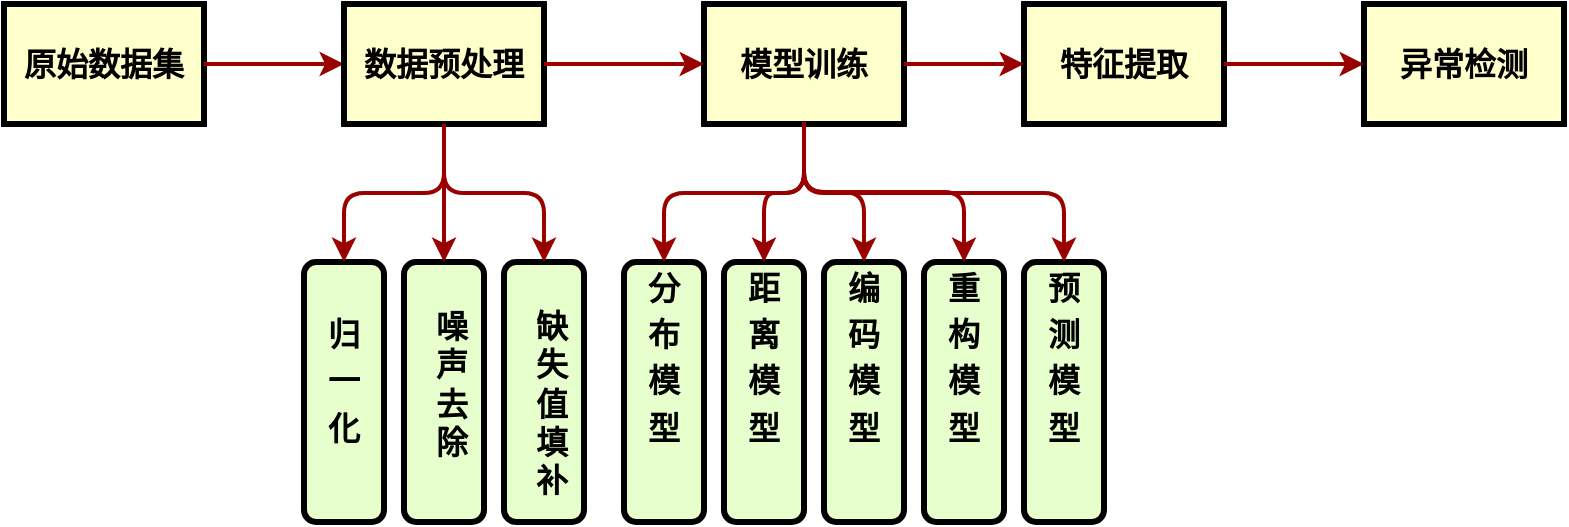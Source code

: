 <mxfile version="22.1.3" type="github">
  <diagram name="Page-1" id="c7558073-3199-34d8-9f00-42111426c3f3">
    <mxGraphModel dx="1386" dy="785" grid="1" gridSize="10" guides="1" tooltips="1" connect="1" arrows="1" fold="1" page="1" pageScale="1" pageWidth="826" pageHeight="1169" background="none" math="0" shadow="0">
      <root>
        <mxCell id="0" />
        <mxCell id="1" parent="0" />
        <mxCell id="4" value="原始数据集" style="whiteSpace=wrap;align=center;verticalAlign=middle;fontStyle=1;strokeWidth=3;fillColor=#FFFFCC;fontSize=16;" parent="1" vertex="1">
          <mxGeometry x="20" y="251" width="100" height="60" as="geometry" />
        </mxCell>
        <mxCell id="37" value="" style="edgeStyle=none;noEdgeStyle=1;strokeColor=#990000;strokeWidth=2" parent="1" source="4" target="3kQ_svPrsNT0NtcjGeUu-101" edge="1">
          <mxGeometry width="100" height="100" relative="1" as="geometry">
            <mxPoint x="280" y="190" as="sourcePoint" />
            <mxPoint x="236" y="281" as="targetPoint" />
          </mxGeometry>
        </mxCell>
        <mxCell id="3kQ_svPrsNT0NtcjGeUu-101" value="数据预处理" style="whiteSpace=wrap;align=center;verticalAlign=middle;fontStyle=1;strokeWidth=3;fillColor=#FFFFCC;fontSize=16;" vertex="1" parent="1">
          <mxGeometry x="190" y="251" width="100" height="60" as="geometry" />
        </mxCell>
        <mxCell id="3kQ_svPrsNT0NtcjGeUu-102" value="&lt;p style=&quot;margin: 4px 0px 0px; font-size: 16px;&quot;&gt;&lt;font style=&quot;font-size: 16px;&quot;&gt;&lt;br&gt;&lt;/font&gt;&lt;/p&gt;&lt;p style=&quot;margin: 4px 0px 0px; font-size: 16px;&quot;&gt;&lt;font style=&quot;font-size: 16px;&quot;&gt;归&lt;/font&gt;&lt;/p&gt;&lt;p style=&quot;margin: 4px 0px 0px; font-size: 16px;&quot;&gt;&lt;font style=&quot;font-size: 16px;&quot;&gt;一&lt;/font&gt;&lt;/p&gt;&lt;p style=&quot;margin: 4px 0px 0px; font-size: 16px;&quot;&gt;&lt;font style=&quot;font-size: 16px;&quot;&gt;化&lt;/font&gt;&lt;/p&gt;&lt;p style=&quot;margin: 0px 0px 0px 8px; font-size: 16px;&quot;&gt;&lt;br&gt;&lt;/p&gt;" style="verticalAlign=middle;align=center;overflow=fill;fontSize=12;fontFamily=Helvetica;html=1;rounded=1;fontStyle=1;strokeWidth=3;fillColor=#E6FFCC" vertex="1" parent="1">
          <mxGeometry x="170" y="380" width="40" height="130" as="geometry" />
        </mxCell>
        <mxCell id="3kQ_svPrsNT0NtcjGeUu-104" value="" style="edgeStyle=elbowEdgeStyle;elbow=vertical;strokeColor=#990000;strokeWidth=2;exitX=0.5;exitY=1;exitDx=0;exitDy=0;" edge="1" parent="1" source="3kQ_svPrsNT0NtcjGeUu-101" target="3kQ_svPrsNT0NtcjGeUu-102">
          <mxGeometry width="100" height="100" relative="1" as="geometry">
            <mxPoint x="614" y="430" as="sourcePoint" />
            <mxPoint x="550" y="430" as="targetPoint" />
          </mxGeometry>
        </mxCell>
        <mxCell id="3kQ_svPrsNT0NtcjGeUu-105" value="模型训练" style="whiteSpace=wrap;align=center;verticalAlign=middle;fontStyle=1;strokeWidth=3;fillColor=#FFFFCC;fontSize=16;" vertex="1" parent="1">
          <mxGeometry x="370" y="251" width="100" height="60" as="geometry" />
        </mxCell>
        <mxCell id="3kQ_svPrsNT0NtcjGeUu-109" value="" style="edgeStyle=elbowEdgeStyle;elbow=horizontal;strokeColor=#990000;strokeWidth=2;exitX=1;exitY=0.5;exitDx=0;exitDy=0;entryX=0;entryY=0.5;entryDx=0;entryDy=0;" edge="1" parent="1" source="3kQ_svPrsNT0NtcjGeUu-101" target="3kQ_svPrsNT0NtcjGeUu-105">
          <mxGeometry width="100" height="100" relative="1" as="geometry">
            <mxPoint x="746" y="381" as="sourcePoint" />
            <mxPoint x="746" y="130" as="targetPoint" />
          </mxGeometry>
        </mxCell>
        <mxCell id="3kQ_svPrsNT0NtcjGeUu-111" value="&lt;p style=&quot;margin: 4px 0px 0px; font-size: 16px;&quot;&gt;&lt;font style=&quot;font-size: 16px;&quot;&gt;&lt;br&gt;&lt;/font&gt;&lt;/p&gt;&lt;p style=&quot;margin: 0px 0px 0px 8px; font-size: 16px;&quot;&gt;噪&lt;/p&gt;&lt;p style=&quot;margin: 0px 0px 0px 8px; font-size: 16px;&quot;&gt;声&lt;/p&gt;&lt;p style=&quot;margin: 0px 0px 0px 8px; font-size: 16px;&quot;&gt;去&lt;/p&gt;&lt;p style=&quot;margin: 0px 0px 0px 8px; font-size: 16px;&quot;&gt;除&lt;/p&gt;" style="verticalAlign=middle;align=center;overflow=fill;fontSize=12;fontFamily=Helvetica;html=1;rounded=1;fontStyle=1;strokeWidth=3;fillColor=#E6FFCC" vertex="1" parent="1">
          <mxGeometry x="220" y="380" width="40" height="130" as="geometry" />
        </mxCell>
        <mxCell id="3kQ_svPrsNT0NtcjGeUu-112" value="" style="edgeStyle=elbowEdgeStyle;elbow=vertical;strokeColor=#990000;strokeWidth=2;exitX=0.5;exitY=1;exitDx=0;exitDy=0;entryX=0.5;entryY=0;entryDx=0;entryDy=0;" edge="1" parent="1" source="3kQ_svPrsNT0NtcjGeUu-101" target="3kQ_svPrsNT0NtcjGeUu-111">
          <mxGeometry width="100" height="100" relative="1" as="geometry">
            <mxPoint x="240" y="321" as="sourcePoint" />
            <mxPoint x="130" y="390" as="targetPoint" />
          </mxGeometry>
        </mxCell>
        <mxCell id="3kQ_svPrsNT0NtcjGeUu-113" value="&lt;p style=&quot;margin: 4px 0px 0px; font-size: 16px;&quot;&gt;&lt;font style=&quot;font-size: 16px;&quot;&gt;&lt;br&gt;&lt;/font&gt;&lt;/p&gt;&lt;p style=&quot;margin: 0px 0px 0px 8px; font-size: 16px;&quot;&gt;缺&lt;/p&gt;&lt;p style=&quot;margin: 0px 0px 0px 8px; font-size: 16px;&quot;&gt;失&lt;/p&gt;&lt;p style=&quot;margin: 0px 0px 0px 8px; font-size: 16px;&quot;&gt;值&lt;/p&gt;&lt;p style=&quot;margin: 0px 0px 0px 8px; font-size: 16px;&quot;&gt;填&lt;/p&gt;&lt;p style=&quot;margin: 0px 0px 0px 8px; font-size: 16px;&quot;&gt;补&lt;/p&gt;" style="verticalAlign=middle;align=center;overflow=fill;fontSize=12;fontFamily=Helvetica;html=1;rounded=1;fontStyle=1;strokeWidth=3;fillColor=#E6FFCC" vertex="1" parent="1">
          <mxGeometry x="270" y="380" width="40" height="130" as="geometry" />
        </mxCell>
        <mxCell id="3kQ_svPrsNT0NtcjGeUu-114" value="" style="edgeStyle=elbowEdgeStyle;elbow=vertical;strokeColor=#990000;strokeWidth=2;exitX=0.5;exitY=1;exitDx=0;exitDy=0;entryX=0.5;entryY=0;entryDx=0;entryDy=0;" edge="1" parent="1" source="3kQ_svPrsNT0NtcjGeUu-101" target="3kQ_svPrsNT0NtcjGeUu-113">
          <mxGeometry width="100" height="100" relative="1" as="geometry">
            <mxPoint x="240" y="321" as="sourcePoint" />
            <mxPoint x="240" y="390" as="targetPoint" />
          </mxGeometry>
        </mxCell>
        <mxCell id="3kQ_svPrsNT0NtcjGeUu-115" value="特征提取" style="whiteSpace=wrap;align=center;verticalAlign=middle;fontStyle=1;strokeWidth=3;fillColor=#FFFFCC;fontSize=16;" vertex="1" parent="1">
          <mxGeometry x="530" y="251.0" width="100" height="60" as="geometry" />
        </mxCell>
        <mxCell id="3kQ_svPrsNT0NtcjGeUu-119" value="异常检测" style="whiteSpace=wrap;align=center;verticalAlign=middle;fontStyle=1;strokeWidth=3;fillColor=#FFFFCC;fontSize=16;" vertex="1" parent="1">
          <mxGeometry x="700" y="251" width="100" height="60" as="geometry" />
        </mxCell>
        <mxCell id="3kQ_svPrsNT0NtcjGeUu-120" value="&lt;p style=&quot;margin: 4px 0px 0px; font-size: 16px;&quot;&gt;分&lt;/p&gt;&lt;p style=&quot;margin: 4px 0px 0px; font-size: 16px;&quot;&gt;布&lt;/p&gt;&lt;p style=&quot;margin: 4px 0px 0px; font-size: 16px;&quot;&gt;模&lt;/p&gt;&lt;p style=&quot;margin: 4px 0px 0px; font-size: 16px;&quot;&gt;型&lt;/p&gt;&lt;p style=&quot;margin: 0px 0px 0px 8px; font-size: 16px;&quot;&gt;&lt;br&gt;&lt;/p&gt;" style="verticalAlign=middle;align=center;overflow=fill;fontSize=12;fontFamily=Helvetica;html=1;rounded=1;fontStyle=1;strokeWidth=3;fillColor=#E6FFCC" vertex="1" parent="1">
          <mxGeometry x="330" y="380" width="40" height="130" as="geometry" />
        </mxCell>
        <mxCell id="3kQ_svPrsNT0NtcjGeUu-121" value="&lt;p style=&quot;margin: 4px 0px 0px; font-size: 16px;&quot;&gt;&lt;span style=&quot;background-color: initial;&quot;&gt;距&lt;/span&gt;&lt;/p&gt;&lt;p style=&quot;margin: 4px 0px 0px; font-size: 16px;&quot;&gt;&lt;span style=&quot;background-color: initial;&quot;&gt;离&lt;/span&gt;&lt;/p&gt;&lt;p style=&quot;margin: 4px 0px 0px; font-size: 16px;&quot;&gt;&lt;span style=&quot;background-color: initial;&quot;&gt;模&lt;/span&gt;&lt;/p&gt;&lt;p style=&quot;margin: 4px 0px 0px; font-size: 16px;&quot;&gt;型&lt;/p&gt;&lt;p style=&quot;margin: 0px 0px 0px 8px; font-size: 16px;&quot;&gt;&lt;br&gt;&lt;/p&gt;" style="verticalAlign=middle;align=center;overflow=fill;fontSize=12;fontFamily=Helvetica;html=1;rounded=1;fontStyle=1;strokeWidth=3;fillColor=#E6FFCC" vertex="1" parent="1">
          <mxGeometry x="380" y="380" width="40" height="130" as="geometry" />
        </mxCell>
        <mxCell id="3kQ_svPrsNT0NtcjGeUu-122" value="&lt;p style=&quot;margin: 4px 0px 0px; font-size: 16px;&quot;&gt;编&lt;/p&gt;&lt;p style=&quot;margin: 4px 0px 0px; font-size: 16px;&quot;&gt;码&lt;/p&gt;&lt;p style=&quot;margin: 4px 0px 0px; font-size: 16px;&quot;&gt;&lt;span style=&quot;background-color: initial;&quot;&gt;模&lt;/span&gt;&lt;/p&gt;&lt;p style=&quot;margin: 4px 0px 0px; font-size: 16px;&quot;&gt;型&lt;/p&gt;&lt;p style=&quot;margin: 0px 0px 0px 8px; font-size: 16px;&quot;&gt;&lt;br&gt;&lt;/p&gt;" style="verticalAlign=middle;align=center;overflow=fill;fontSize=12;fontFamily=Helvetica;html=1;rounded=1;fontStyle=1;strokeWidth=3;fillColor=#E6FFCC" vertex="1" parent="1">
          <mxGeometry x="430" y="380" width="40" height="130" as="geometry" />
        </mxCell>
        <mxCell id="3kQ_svPrsNT0NtcjGeUu-123" value="&lt;p style=&quot;margin: 4px 0px 0px; font-size: 16px;&quot;&gt;重&lt;/p&gt;&lt;p style=&quot;margin: 4px 0px 0px; font-size: 16px;&quot;&gt;构&lt;/p&gt;&lt;p style=&quot;margin: 4px 0px 0px; font-size: 16px;&quot;&gt;&lt;span style=&quot;background-color: initial;&quot;&gt;模&lt;/span&gt;&lt;/p&gt;&lt;p style=&quot;margin: 4px 0px 0px; font-size: 16px;&quot;&gt;型&lt;/p&gt;&lt;p style=&quot;margin: 0px 0px 0px 8px; font-size: 16px;&quot;&gt;&lt;br&gt;&lt;/p&gt;" style="verticalAlign=middle;align=center;overflow=fill;fontSize=12;fontFamily=Helvetica;html=1;rounded=1;fontStyle=1;strokeWidth=3;fillColor=#E6FFCC" vertex="1" parent="1">
          <mxGeometry x="480" y="380" width="40" height="130" as="geometry" />
        </mxCell>
        <mxCell id="3kQ_svPrsNT0NtcjGeUu-124" value="&lt;p style=&quot;margin: 4px 0px 0px; font-size: 16px;&quot;&gt;预&lt;/p&gt;&lt;p style=&quot;margin: 4px 0px 0px; font-size: 16px;&quot;&gt;测&lt;/p&gt;&lt;p style=&quot;margin: 4px 0px 0px; font-size: 16px;&quot;&gt;&lt;span style=&quot;background-color: initial;&quot;&gt;模&lt;/span&gt;&lt;/p&gt;&lt;p style=&quot;margin: 4px 0px 0px; font-size: 16px;&quot;&gt;型&lt;/p&gt;&lt;p style=&quot;margin: 0px 0px 0px 8px; font-size: 16px;&quot;&gt;&lt;br&gt;&lt;/p&gt;" style="verticalAlign=middle;align=center;overflow=fill;fontSize=12;fontFamily=Helvetica;html=1;rounded=1;fontStyle=1;strokeWidth=3;fillColor=#E6FFCC" vertex="1" parent="1">
          <mxGeometry x="530" y="380" width="40" height="130" as="geometry" />
        </mxCell>
        <mxCell id="3kQ_svPrsNT0NtcjGeUu-125" value="" style="edgeStyle=elbowEdgeStyle;elbow=vertical;strokeColor=#990000;strokeWidth=2;exitX=0.5;exitY=1;exitDx=0;exitDy=0;entryX=0.5;entryY=0;entryDx=0;entryDy=0;" edge="1" parent="1" source="3kQ_svPrsNT0NtcjGeUu-105" target="3kQ_svPrsNT0NtcjGeUu-120">
          <mxGeometry width="100" height="100" relative="1" as="geometry">
            <mxPoint x="250" y="321" as="sourcePoint" />
            <mxPoint x="300" y="390" as="targetPoint" />
          </mxGeometry>
        </mxCell>
        <mxCell id="3kQ_svPrsNT0NtcjGeUu-126" value="" style="edgeStyle=elbowEdgeStyle;elbow=vertical;strokeColor=#990000;strokeWidth=2;exitX=0.5;exitY=1;exitDx=0;exitDy=0;entryX=0.5;entryY=0;entryDx=0;entryDy=0;" edge="1" parent="1" source="3kQ_svPrsNT0NtcjGeUu-105" target="3kQ_svPrsNT0NtcjGeUu-121">
          <mxGeometry width="100" height="100" relative="1" as="geometry">
            <mxPoint x="430" y="321" as="sourcePoint" />
            <mxPoint x="370" y="390" as="targetPoint" />
          </mxGeometry>
        </mxCell>
        <mxCell id="3kQ_svPrsNT0NtcjGeUu-127" value="" style="edgeStyle=elbowEdgeStyle;elbow=vertical;strokeColor=#990000;strokeWidth=2;entryX=0.5;entryY=0;entryDx=0;entryDy=0;" edge="1" parent="1" target="3kQ_svPrsNT0NtcjGeUu-122">
          <mxGeometry width="100" height="100" relative="1" as="geometry">
            <mxPoint x="420" y="310" as="sourcePoint" />
            <mxPoint x="420" y="390" as="targetPoint" />
          </mxGeometry>
        </mxCell>
        <mxCell id="3kQ_svPrsNT0NtcjGeUu-128" value="" style="edgeStyle=elbowEdgeStyle;elbow=vertical;strokeColor=#990000;strokeWidth=2;entryX=0.5;entryY=0;entryDx=0;entryDy=0;" edge="1" parent="1" target="3kQ_svPrsNT0NtcjGeUu-123">
          <mxGeometry width="100" height="100" relative="1" as="geometry">
            <mxPoint x="420" y="310" as="sourcePoint" />
            <mxPoint x="470" y="390" as="targetPoint" />
          </mxGeometry>
        </mxCell>
        <mxCell id="3kQ_svPrsNT0NtcjGeUu-129" value="" style="edgeStyle=elbowEdgeStyle;elbow=vertical;strokeColor=#990000;strokeWidth=2;entryX=0.5;entryY=0;entryDx=0;entryDy=0;exitX=0.5;exitY=1;exitDx=0;exitDy=0;" edge="1" parent="1" source="3kQ_svPrsNT0NtcjGeUu-105" target="3kQ_svPrsNT0NtcjGeUu-124">
          <mxGeometry width="100" height="100" relative="1" as="geometry">
            <mxPoint x="430" y="320" as="sourcePoint" />
            <mxPoint x="520" y="390" as="targetPoint" />
          </mxGeometry>
        </mxCell>
        <mxCell id="3kQ_svPrsNT0NtcjGeUu-131" value="" style="edgeStyle=elbowEdgeStyle;elbow=horizontal;strokeColor=#990000;strokeWidth=2;exitX=1;exitY=0.5;exitDx=0;exitDy=0;entryX=0;entryY=0.5;entryDx=0;entryDy=0;" edge="1" parent="1" source="3kQ_svPrsNT0NtcjGeUu-105" target="3kQ_svPrsNT0NtcjGeUu-115">
          <mxGeometry width="100" height="100" relative="1" as="geometry">
            <mxPoint x="300" y="291" as="sourcePoint" />
            <mxPoint x="380" y="291" as="targetPoint" />
          </mxGeometry>
        </mxCell>
        <mxCell id="3kQ_svPrsNT0NtcjGeUu-132" value="" style="edgeStyle=elbowEdgeStyle;elbow=horizontal;strokeColor=#990000;strokeWidth=2;exitX=1;exitY=0.5;exitDx=0;exitDy=0;entryX=0;entryY=0.5;entryDx=0;entryDy=0;" edge="1" parent="1" source="3kQ_svPrsNT0NtcjGeUu-115" target="3kQ_svPrsNT0NtcjGeUu-119">
          <mxGeometry width="100" height="100" relative="1" as="geometry">
            <mxPoint x="480" y="291" as="sourcePoint" />
            <mxPoint x="540" y="291" as="targetPoint" />
          </mxGeometry>
        </mxCell>
      </root>
    </mxGraphModel>
  </diagram>
</mxfile>
